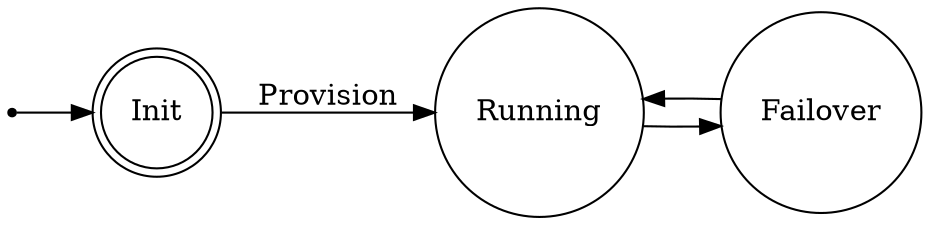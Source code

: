 digraph global_cluster_state {
    rankdir=LR;
    size="8,5"

    node [shape = doublecircle]; Init;
    node [shape = point ]; qi

    node [shape = circle] Running;
    node [shape = circle] Failover;
    qi -> Init;
    Init  -> Running [ label = "Provision" ];
    Running -> Failover;
    Failover -> Running;
}